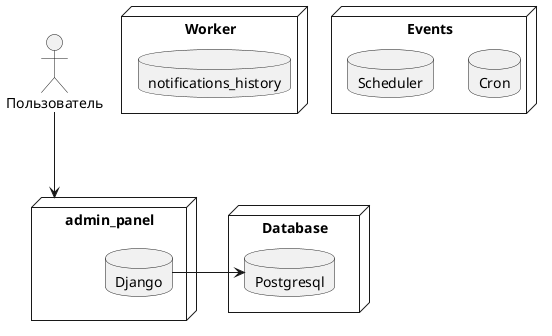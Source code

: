 @startuml
skinparam componentStyle uml2
actor Пользователь

node admin_panel{
    database Django
}

node Database{
    database Postgresql
}

node Worker{
    database notifications_history
}

node Events {
    database Cron
    database Scheduler

}

Пользователь -down--> admin_panel
Django -right-> Postgresql

@enduml
